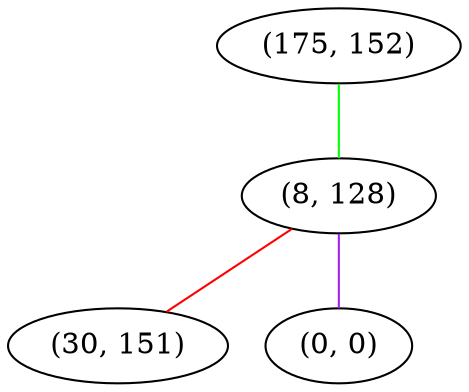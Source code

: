 graph "" {
"(175, 152)";
"(8, 128)";
"(30, 151)";
"(0, 0)";
"(175, 152)" -- "(8, 128)"  [color=green, key=0, weight=2];
"(8, 128)" -- "(0, 0)"  [color=purple, key=0, weight=4];
"(8, 128)" -- "(30, 151)"  [color=red, key=0, weight=1];
}
